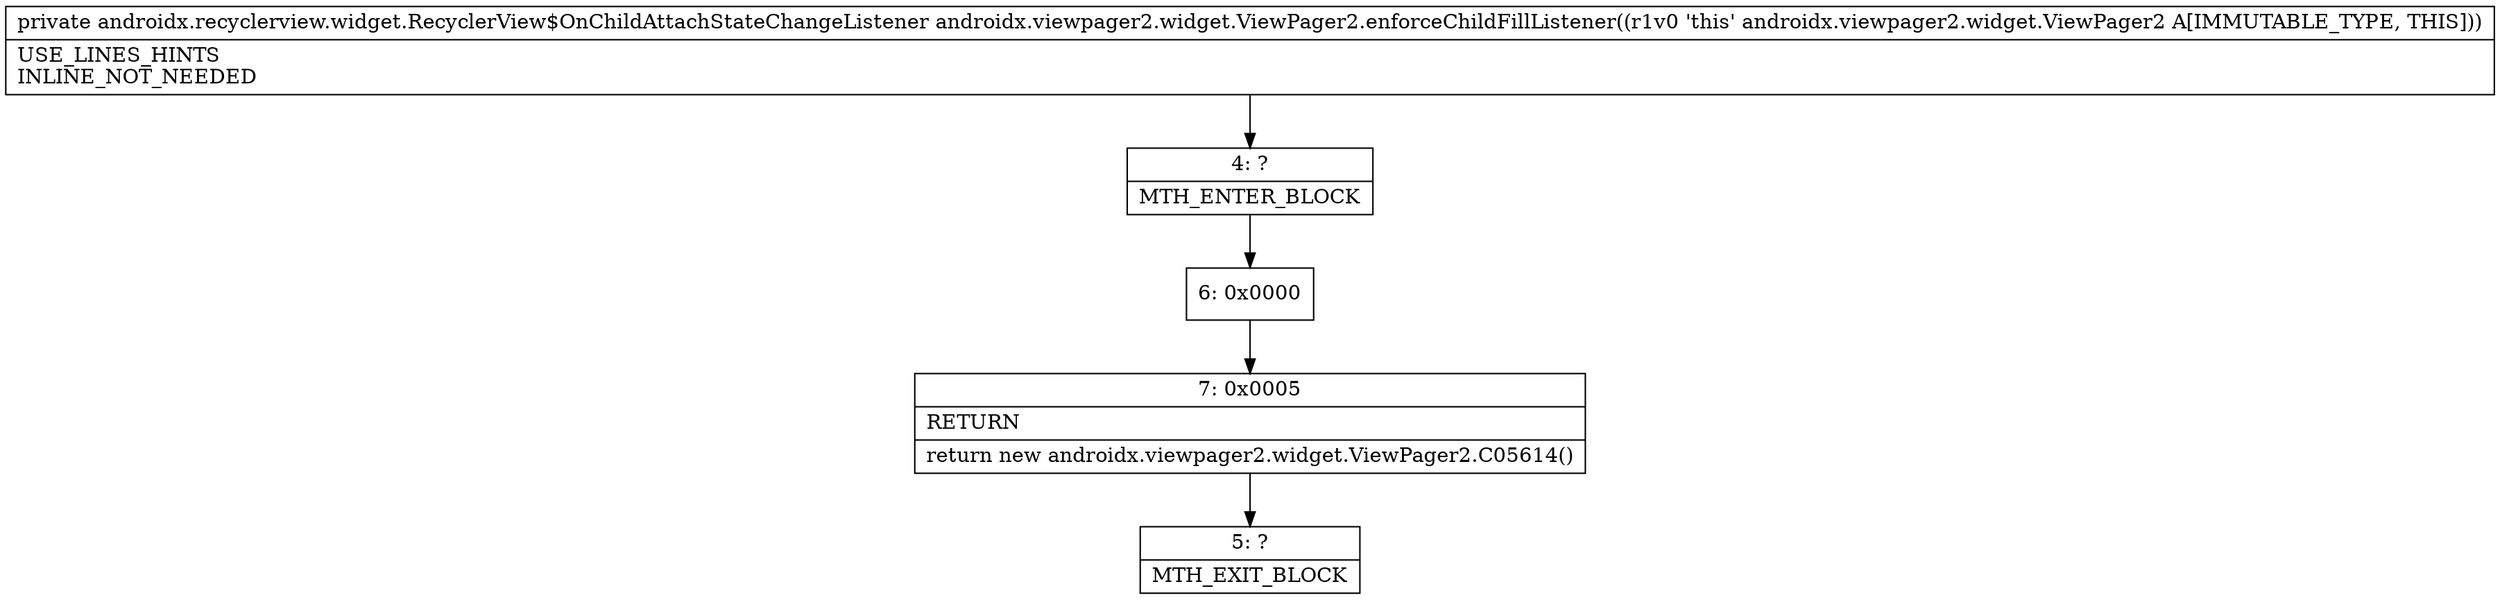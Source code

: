 digraph "CFG forandroidx.viewpager2.widget.ViewPager2.enforceChildFillListener()Landroidx\/recyclerview\/widget\/RecyclerView$OnChildAttachStateChangeListener;" {
Node_4 [shape=record,label="{4\:\ ?|MTH_ENTER_BLOCK\l}"];
Node_6 [shape=record,label="{6\:\ 0x0000}"];
Node_7 [shape=record,label="{7\:\ 0x0005|RETURN\l|return new androidx.viewpager2.widget.ViewPager2.C05614()\l}"];
Node_5 [shape=record,label="{5\:\ ?|MTH_EXIT_BLOCK\l}"];
MethodNode[shape=record,label="{private androidx.recyclerview.widget.RecyclerView$OnChildAttachStateChangeListener androidx.viewpager2.widget.ViewPager2.enforceChildFillListener((r1v0 'this' androidx.viewpager2.widget.ViewPager2 A[IMMUTABLE_TYPE, THIS]))  | USE_LINES_HINTS\lINLINE_NOT_NEEDED\l}"];
MethodNode -> Node_4;Node_4 -> Node_6;
Node_6 -> Node_7;
Node_7 -> Node_5;
}

